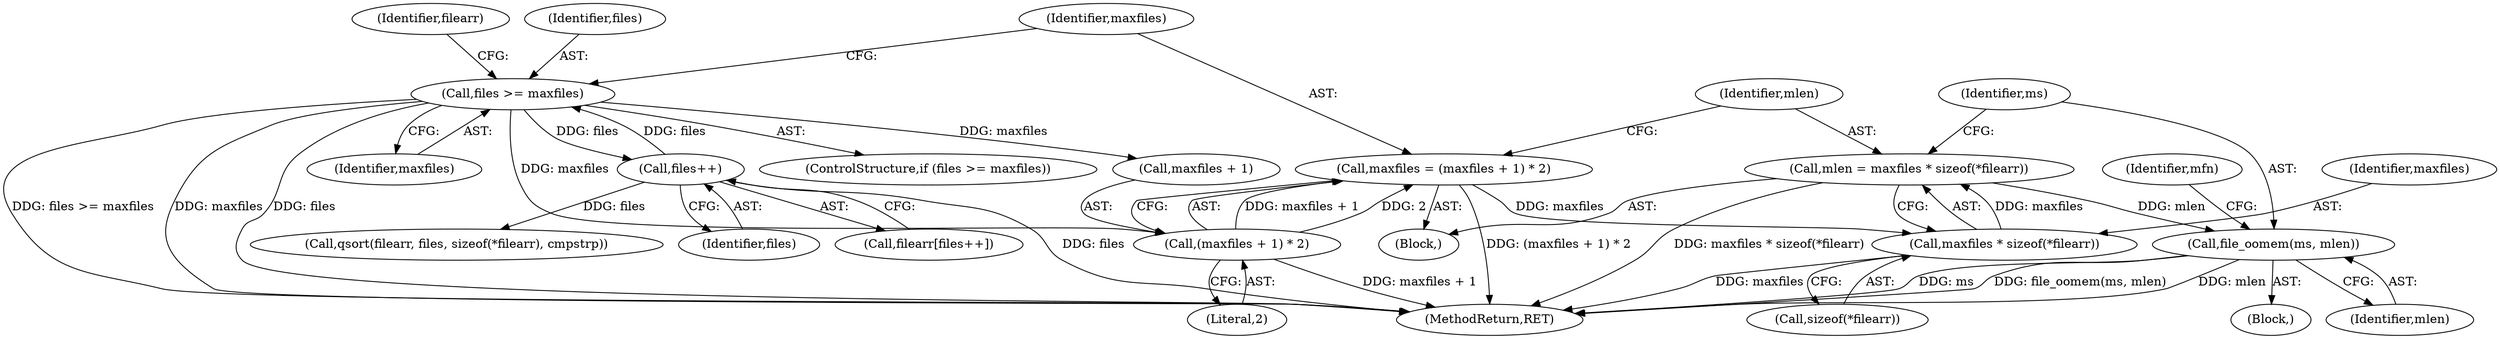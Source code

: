 digraph "0_php_a72cd07f2983dc43a6bb35209dc4687852e53c09@API" {
"1000260" [label="(Call,mlen = maxfiles * sizeof(*filearr))"];
"1000262" [label="(Call,maxfiles * sizeof(*filearr))"];
"1000253" [label="(Call,maxfiles = (maxfiles + 1) * 2)"];
"1000255" [label="(Call,(maxfiles + 1) * 2)"];
"1000248" [label="(Call,files >= maxfiles)"];
"1000282" [label="(Call,files++)"];
"1000268" [label="(Call,file_oomem(ms, mlen))"];
"1000263" [label="(Identifier,maxfiles)"];
"1000247" [label="(ControlStructure,if (files >= maxfiles))"];
"1000281" [label="(Identifier,filearr)"];
"1000272" [label="(Identifier,mfn)"];
"1000262" [label="(Call,maxfiles * sizeof(*filearr))"];
"1000249" [label="(Identifier,files)"];
"1000256" [label="(Call,maxfiles + 1)"];
"1000280" [label="(Call,filearr[files++])"];
"1000267" [label="(Block,)"];
"1000513" [label="(MethodReturn,RET)"];
"1000300" [label="(Call,qsort(filearr, files, sizeof(*filearr), cmpstrp))"];
"1000282" [label="(Call,files++)"];
"1000261" [label="(Identifier,mlen)"];
"1000248" [label="(Call,files >= maxfiles)"];
"1000253" [label="(Call,maxfiles = (maxfiles + 1) * 2)"];
"1000254" [label="(Identifier,maxfiles)"];
"1000260" [label="(Call,mlen = maxfiles * sizeof(*filearr))"];
"1000270" [label="(Identifier,mlen)"];
"1000268" [label="(Call,file_oomem(ms, mlen))"];
"1000269" [label="(Identifier,ms)"];
"1000264" [label="(Call,sizeof(*filearr))"];
"1000255" [label="(Call,(maxfiles + 1) * 2)"];
"1000259" [label="(Literal,2)"];
"1000283" [label="(Identifier,files)"];
"1000250" [label="(Identifier,maxfiles)"];
"1000251" [label="(Block,)"];
"1000260" -> "1000251"  [label="AST: "];
"1000260" -> "1000262"  [label="CFG: "];
"1000261" -> "1000260"  [label="AST: "];
"1000262" -> "1000260"  [label="AST: "];
"1000269" -> "1000260"  [label="CFG: "];
"1000260" -> "1000513"  [label="DDG: maxfiles * sizeof(*filearr)"];
"1000262" -> "1000260"  [label="DDG: maxfiles"];
"1000260" -> "1000268"  [label="DDG: mlen"];
"1000262" -> "1000264"  [label="CFG: "];
"1000263" -> "1000262"  [label="AST: "];
"1000264" -> "1000262"  [label="AST: "];
"1000262" -> "1000513"  [label="DDG: maxfiles"];
"1000253" -> "1000262"  [label="DDG: maxfiles"];
"1000253" -> "1000251"  [label="AST: "];
"1000253" -> "1000255"  [label="CFG: "];
"1000254" -> "1000253"  [label="AST: "];
"1000255" -> "1000253"  [label="AST: "];
"1000261" -> "1000253"  [label="CFG: "];
"1000253" -> "1000513"  [label="DDG: (maxfiles + 1) * 2"];
"1000255" -> "1000253"  [label="DDG: maxfiles + 1"];
"1000255" -> "1000253"  [label="DDG: 2"];
"1000255" -> "1000259"  [label="CFG: "];
"1000256" -> "1000255"  [label="AST: "];
"1000259" -> "1000255"  [label="AST: "];
"1000255" -> "1000513"  [label="DDG: maxfiles + 1"];
"1000248" -> "1000255"  [label="DDG: maxfiles"];
"1000248" -> "1000247"  [label="AST: "];
"1000248" -> "1000250"  [label="CFG: "];
"1000249" -> "1000248"  [label="AST: "];
"1000250" -> "1000248"  [label="AST: "];
"1000254" -> "1000248"  [label="CFG: "];
"1000281" -> "1000248"  [label="CFG: "];
"1000248" -> "1000513"  [label="DDG: files >= maxfiles"];
"1000248" -> "1000513"  [label="DDG: maxfiles"];
"1000248" -> "1000513"  [label="DDG: files"];
"1000282" -> "1000248"  [label="DDG: files"];
"1000248" -> "1000256"  [label="DDG: maxfiles"];
"1000248" -> "1000282"  [label="DDG: files"];
"1000282" -> "1000280"  [label="AST: "];
"1000282" -> "1000283"  [label="CFG: "];
"1000283" -> "1000282"  [label="AST: "];
"1000280" -> "1000282"  [label="CFG: "];
"1000282" -> "1000513"  [label="DDG: files"];
"1000282" -> "1000300"  [label="DDG: files"];
"1000268" -> "1000267"  [label="AST: "];
"1000268" -> "1000270"  [label="CFG: "];
"1000269" -> "1000268"  [label="AST: "];
"1000270" -> "1000268"  [label="AST: "];
"1000272" -> "1000268"  [label="CFG: "];
"1000268" -> "1000513"  [label="DDG: ms"];
"1000268" -> "1000513"  [label="DDG: file_oomem(ms, mlen)"];
"1000268" -> "1000513"  [label="DDG: mlen"];
}
